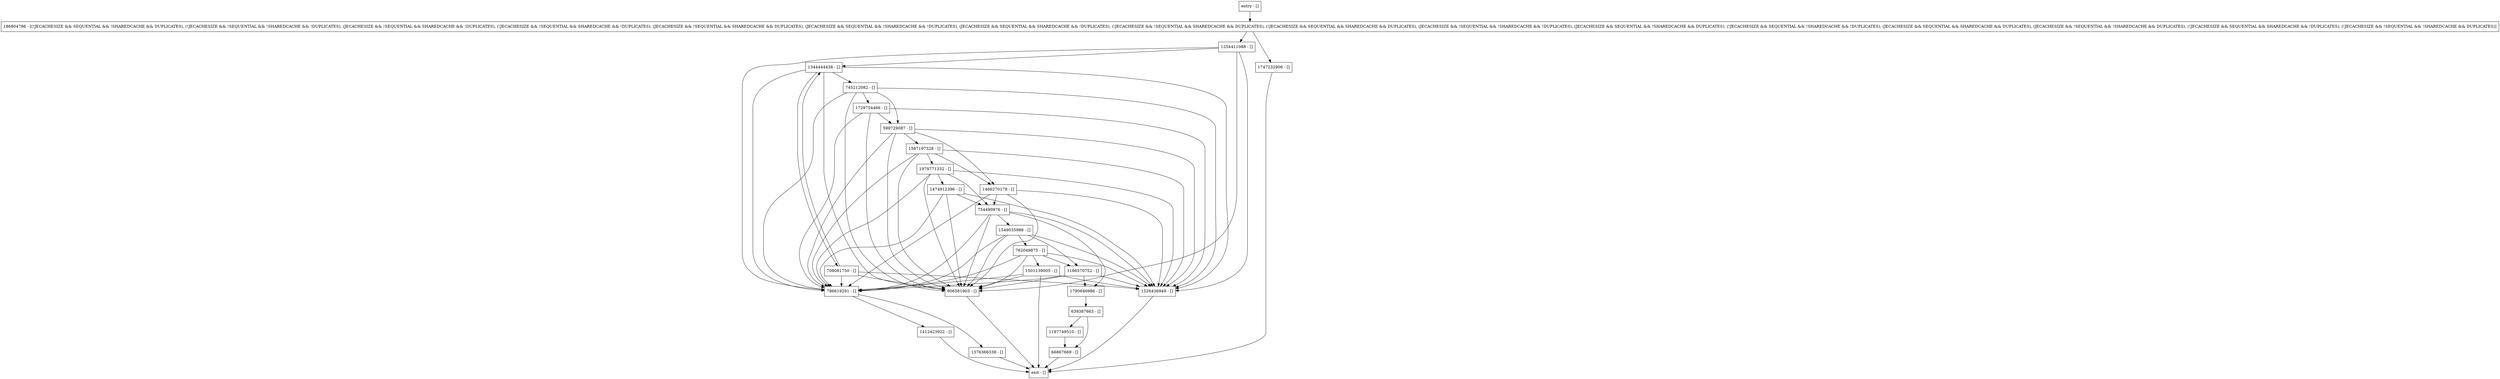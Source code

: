 digraph log {
node [shape=record];
599729087 [label="599729087 - []"];
1197749510 [label="1197749510 - []"];
1526436949 [label="1526436949 - []"];
1254411088 [label="1254411088 - []"];
1979771332 [label="1979771332 - []"];
754490976 [label="754490976 - []"];
1790646986 [label="1790646986 - []"];
66867669 [label="66867669 - []"];
1729754466 [label="1729754466 - []"];
708081750 [label="708081750 - []"];
786619291 [label="786619291 - []"];
745212082 [label="745212082 - []"];
1747232906 [label="1747232906 - []"];
639387663 [label="639387663 - []"];
1549035988 [label="1549035988 - []"];
1474912396 [label="1474912396 - []"];
186804786 [label="186804786 - [(!JECACHESIZE && SEQUENTIAL && !SHAREDCACHE && DUPLICATES), (!JECACHESIZE && !SEQUENTIAL && !SHAREDCACHE && !DUPLICATES), (JECACHESIZE && !SEQUENTIAL && SHAREDCACHE && !DUPLICATES), (!JECACHESIZE && !SEQUENTIAL && SHAREDCACHE && !DUPLICATES), (JECACHESIZE && !SEQUENTIAL && SHAREDCACHE && DUPLICATES), (JECACHESIZE && SEQUENTIAL && !SHAREDCACHE && !DUPLICATES), (JECACHESIZE && SEQUENTIAL && SHAREDCACHE && !DUPLICATES), (!JECACHESIZE && !SEQUENTIAL && SHAREDCACHE && DUPLICATES), (!JECACHESIZE && SEQUENTIAL && SHAREDCACHE && DUPLICATES), (JECACHESIZE && !SEQUENTIAL && !SHAREDCACHE && !DUPLICATES), (JECACHESIZE && SEQUENTIAL && !SHAREDCACHE && DUPLICATES), (!JECACHESIZE && SEQUENTIAL && !SHAREDCACHE && !DUPLICATES), (JECACHESIZE && SEQUENTIAL && SHAREDCACHE && DUPLICATES), (JECACHESIZE && !SEQUENTIAL && !SHAREDCACHE && DUPLICATES), (!JECACHESIZE && SEQUENTIAL && SHAREDCACHE && !DUPLICATES), (!JECACHESIZE && !SEQUENTIAL && !SHAREDCACHE && DUPLICATES)]"];
1166570752 [label="1166570752 - []"];
1587197328 [label="1587197328 - []"];
1344444438 [label="1344444438 - []"];
1501139005 [label="1501139005 - []"];
906581903 [label="906581903 - []"];
entry [label="entry - []"];
exit [label="exit - []"];
1412423922 [label="1412423922 - []"];
1376366338 [label="1376366338 - []"];
1466270178 [label="1466270178 - []"];
762049875 [label="762049875 - []"];
entry;
exit;
599729087 -> 1587197328;
599729087 -> 1526436949;
599729087 -> 786619291;
599729087 -> 1466270178;
599729087 -> 906581903;
1197749510 -> 66867669;
1526436949 -> exit;
1254411088 -> 1344444438;
1254411088 -> 1526436949;
1254411088 -> 786619291;
1254411088 -> 906581903;
1979771332 -> 1526436949;
1979771332 -> 786619291;
1979771332 -> 1474912396;
1979771332 -> 754490976;
1979771332 -> 906581903;
754490976 -> 1790646986;
754490976 -> 1526436949;
754490976 -> 786619291;
754490976 -> 1549035988;
754490976 -> 906581903;
1790646986 -> 639387663;
66867669 -> exit;
1729754466 -> 599729087;
1729754466 -> 1526436949;
1729754466 -> 786619291;
1729754466 -> 906581903;
708081750 -> 1344444438;
708081750 -> 1526436949;
708081750 -> 786619291;
708081750 -> 906581903;
786619291 -> 1412423922;
786619291 -> 1376366338;
745212082 -> 599729087;
745212082 -> 1729754466;
745212082 -> 1526436949;
745212082 -> 786619291;
745212082 -> 906581903;
1747232906 -> exit;
639387663 -> 66867669;
639387663 -> 1197749510;
1549035988 -> 1166570752;
1549035988 -> 1526436949;
1549035988 -> 786619291;
1549035988 -> 762049875;
1549035988 -> 906581903;
1474912396 -> 1526436949;
1474912396 -> 786619291;
1474912396 -> 754490976;
1474912396 -> 906581903;
186804786 -> 1254411088;
186804786 -> 1747232906;
1166570752 -> 1790646986;
1166570752 -> 1526436949;
1166570752 -> 786619291;
1166570752 -> 906581903;
1587197328 -> 1526436949;
1587197328 -> 786619291;
1587197328 -> 1979771332;
1587197328 -> 1466270178;
1587197328 -> 906581903;
1344444438 -> 708081750;
1344444438 -> 1526436949;
1344444438 -> 745212082;
1344444438 -> 786619291;
1344444438 -> 906581903;
1501139005 -> exit;
1501139005 -> 1526436949;
1501139005 -> 786619291;
1501139005 -> 906581903;
906581903 -> exit;
entry -> 186804786;
1412423922 -> exit;
1376366338 -> exit;
1466270178 -> 1526436949;
1466270178 -> 786619291;
1466270178 -> 754490976;
1466270178 -> 906581903;
762049875 -> 1166570752;
762049875 -> 1526436949;
762049875 -> 786619291;
762049875 -> 1501139005;
762049875 -> 906581903;
}
